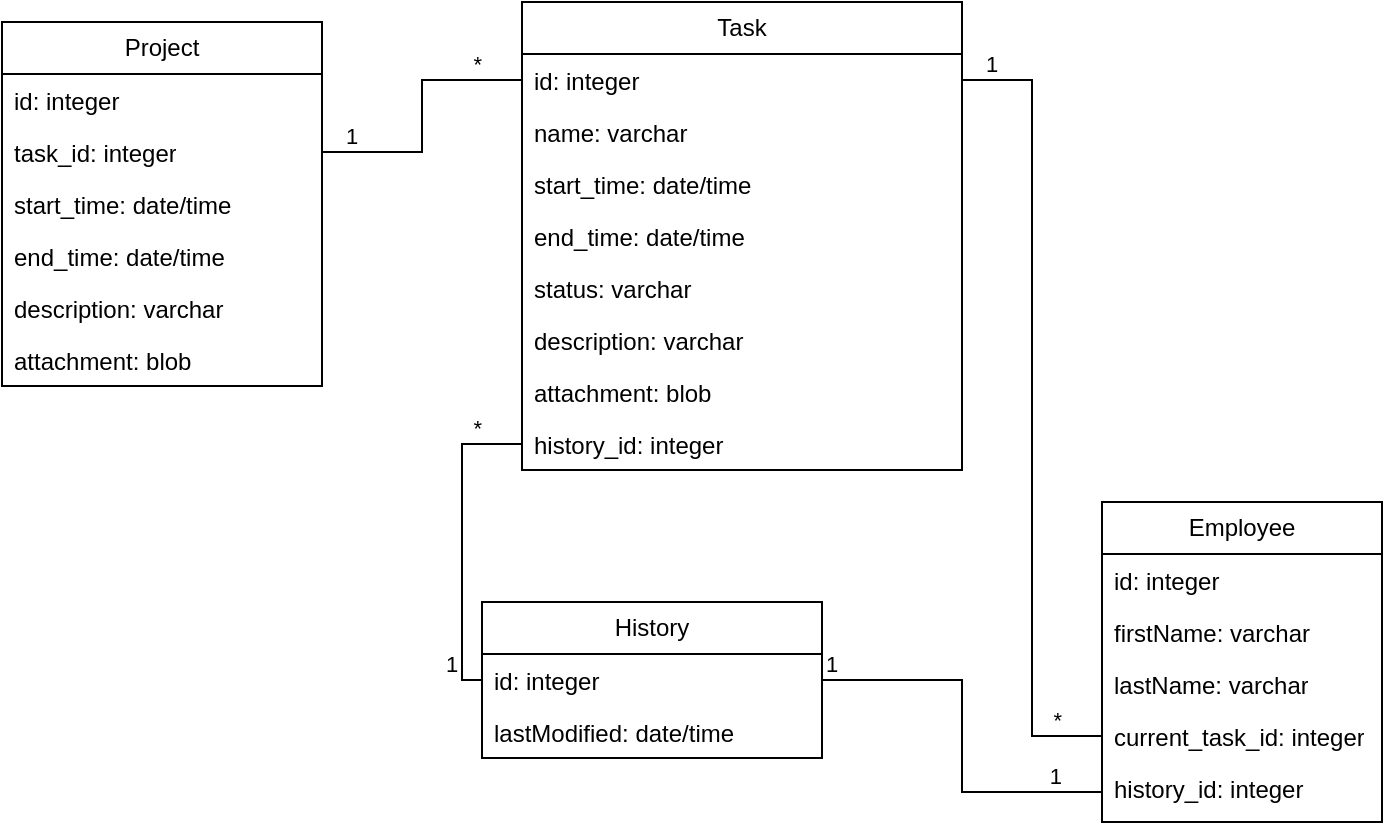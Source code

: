 <mxfile version="24.4.13" type="github">
  <diagram name="Страница — 1" id="1XmsDNhjAmmeua2q7J8N">
    <mxGraphModel dx="1430" dy="781" grid="1" gridSize="10" guides="1" tooltips="1" connect="1" arrows="1" fold="1" page="1" pageScale="1" pageWidth="827" pageHeight="1169" math="0" shadow="0">
      <root>
        <mxCell id="0" />
        <mxCell id="1" parent="0" />
        <mxCell id="RUVpXgQ6pnVlFUIPlwBY-1" value="Employee" style="swimlane;fontStyle=0;childLayout=stackLayout;horizontal=1;startSize=26;fillColor=none;horizontalStack=0;resizeParent=1;resizeParentMax=0;resizeLast=0;collapsible=1;marginBottom=0;whiteSpace=wrap;html=1;" vertex="1" parent="1">
          <mxGeometry x="580" y="280" width="140" height="160" as="geometry" />
        </mxCell>
        <mxCell id="RUVpXgQ6pnVlFUIPlwBY-19" value="id: integer" style="text;strokeColor=none;fillColor=none;align=left;verticalAlign=top;spacingLeft=4;spacingRight=4;overflow=hidden;rotatable=0;points=[[0,0.5],[1,0.5]];portConstraint=eastwest;whiteSpace=wrap;html=1;" vertex="1" parent="RUVpXgQ6pnVlFUIPlwBY-1">
          <mxGeometry y="26" width="140" height="26" as="geometry" />
        </mxCell>
        <mxCell id="RUVpXgQ6pnVlFUIPlwBY-24" value="firstName: varchar" style="text;strokeColor=none;fillColor=none;align=left;verticalAlign=top;spacingLeft=4;spacingRight=4;overflow=hidden;rotatable=0;points=[[0,0.5],[1,0.5]];portConstraint=eastwest;whiteSpace=wrap;html=1;" vertex="1" parent="RUVpXgQ6pnVlFUIPlwBY-1">
          <mxGeometry y="52" width="140" height="26" as="geometry" />
        </mxCell>
        <mxCell id="RUVpXgQ6pnVlFUIPlwBY-25" value="lastName: varchar" style="text;strokeColor=none;fillColor=none;align=left;verticalAlign=top;spacingLeft=4;spacingRight=4;overflow=hidden;rotatable=0;points=[[0,0.5],[1,0.5]];portConstraint=eastwest;whiteSpace=wrap;html=1;" vertex="1" parent="RUVpXgQ6pnVlFUIPlwBY-1">
          <mxGeometry y="78" width="140" height="26" as="geometry" />
        </mxCell>
        <mxCell id="RUVpXgQ6pnVlFUIPlwBY-30" value="current_task_id: integer" style="text;strokeColor=none;fillColor=none;align=left;verticalAlign=top;spacingLeft=4;spacingRight=4;overflow=hidden;rotatable=0;points=[[0,0.5],[1,0.5]];portConstraint=eastwest;whiteSpace=wrap;html=1;" vertex="1" parent="RUVpXgQ6pnVlFUIPlwBY-1">
          <mxGeometry y="104" width="140" height="26" as="geometry" />
        </mxCell>
        <mxCell id="RUVpXgQ6pnVlFUIPlwBY-31" value="history_id: integer" style="text;strokeColor=none;fillColor=none;align=left;verticalAlign=top;spacingLeft=4;spacingRight=4;overflow=hidden;rotatable=0;points=[[0,0.5],[1,0.5]];portConstraint=eastwest;whiteSpace=wrap;html=1;" vertex="1" parent="RUVpXgQ6pnVlFUIPlwBY-1">
          <mxGeometry y="130" width="140" height="30" as="geometry" />
        </mxCell>
        <mxCell id="RUVpXgQ6pnVlFUIPlwBY-5" value="Task" style="swimlane;fontStyle=0;childLayout=stackLayout;horizontal=1;startSize=26;fillColor=none;horizontalStack=0;resizeParent=1;resizeParentMax=0;resizeLast=0;collapsible=1;marginBottom=0;whiteSpace=wrap;html=1;" vertex="1" parent="1">
          <mxGeometry x="290" y="30" width="220" height="234" as="geometry" />
        </mxCell>
        <mxCell id="RUVpXgQ6pnVlFUIPlwBY-6" value="id: integer" style="text;strokeColor=none;fillColor=none;align=left;verticalAlign=top;spacingLeft=4;spacingRight=4;overflow=hidden;rotatable=0;points=[[0,0.5],[1,0.5]];portConstraint=eastwest;whiteSpace=wrap;html=1;" vertex="1" parent="RUVpXgQ6pnVlFUIPlwBY-5">
          <mxGeometry y="26" width="220" height="26" as="geometry" />
        </mxCell>
        <mxCell id="RUVpXgQ6pnVlFUIPlwBY-8" value="name: varchar" style="text;strokeColor=none;fillColor=none;align=left;verticalAlign=top;spacingLeft=4;spacingRight=4;overflow=hidden;rotatable=0;points=[[0,0.5],[1,0.5]];portConstraint=eastwest;whiteSpace=wrap;html=1;" vertex="1" parent="RUVpXgQ6pnVlFUIPlwBY-5">
          <mxGeometry y="52" width="220" height="26" as="geometry" />
        </mxCell>
        <mxCell id="RUVpXgQ6pnVlFUIPlwBY-20" value="start_time: date/time" style="text;strokeColor=none;fillColor=none;align=left;verticalAlign=top;spacingLeft=4;spacingRight=4;overflow=hidden;rotatable=0;points=[[0,0.5],[1,0.5]];portConstraint=eastwest;whiteSpace=wrap;html=1;" vertex="1" parent="RUVpXgQ6pnVlFUIPlwBY-5">
          <mxGeometry y="78" width="220" height="26" as="geometry" />
        </mxCell>
        <mxCell id="RUVpXgQ6pnVlFUIPlwBY-21" value="end_time: date/time" style="text;strokeColor=none;fillColor=none;align=left;verticalAlign=top;spacingLeft=4;spacingRight=4;overflow=hidden;rotatable=0;points=[[0,0.5],[1,0.5]];portConstraint=eastwest;whiteSpace=wrap;html=1;" vertex="1" parent="RUVpXgQ6pnVlFUIPlwBY-5">
          <mxGeometry y="104" width="220" height="26" as="geometry" />
        </mxCell>
        <mxCell id="RUVpXgQ6pnVlFUIPlwBY-22" value="status: varchar" style="text;strokeColor=none;fillColor=none;align=left;verticalAlign=top;spacingLeft=4;spacingRight=4;overflow=hidden;rotatable=0;points=[[0,0.5],[1,0.5]];portConstraint=eastwest;whiteSpace=wrap;html=1;" vertex="1" parent="RUVpXgQ6pnVlFUIPlwBY-5">
          <mxGeometry y="130" width="220" height="26" as="geometry" />
        </mxCell>
        <mxCell id="RUVpXgQ6pnVlFUIPlwBY-56" value="description: varchar" style="text;strokeColor=none;fillColor=none;align=left;verticalAlign=top;spacingLeft=4;spacingRight=4;overflow=hidden;rotatable=0;points=[[0,0.5],[1,0.5]];portConstraint=eastwest;whiteSpace=wrap;html=1;" vertex="1" parent="RUVpXgQ6pnVlFUIPlwBY-5">
          <mxGeometry y="156" width="220" height="26" as="geometry" />
        </mxCell>
        <mxCell id="RUVpXgQ6pnVlFUIPlwBY-61" value="attachment: blob" style="text;strokeColor=none;fillColor=none;align=left;verticalAlign=top;spacingLeft=4;spacingRight=4;overflow=hidden;rotatable=0;points=[[0,0.5],[1,0.5]];portConstraint=eastwest;whiteSpace=wrap;html=1;" vertex="1" parent="RUVpXgQ6pnVlFUIPlwBY-5">
          <mxGeometry y="182" width="220" height="26" as="geometry" />
        </mxCell>
        <mxCell id="RUVpXgQ6pnVlFUIPlwBY-27" value="history_id: integer" style="text;strokeColor=none;fillColor=none;align=left;verticalAlign=top;spacingLeft=4;spacingRight=4;overflow=hidden;rotatable=0;points=[[0,0.5],[1,0.5]];portConstraint=eastwest;whiteSpace=wrap;html=1;" vertex="1" parent="RUVpXgQ6pnVlFUIPlwBY-5">
          <mxGeometry y="208" width="220" height="26" as="geometry" />
        </mxCell>
        <mxCell id="RUVpXgQ6pnVlFUIPlwBY-9" value="Project" style="swimlane;fontStyle=0;childLayout=stackLayout;horizontal=1;startSize=26;fillColor=none;horizontalStack=0;resizeParent=1;resizeParentMax=0;resizeLast=0;collapsible=1;marginBottom=0;whiteSpace=wrap;html=1;" vertex="1" parent="1">
          <mxGeometry x="30" y="40" width="160" height="182" as="geometry" />
        </mxCell>
        <mxCell id="RUVpXgQ6pnVlFUIPlwBY-17" value="id: integer" style="text;strokeColor=none;fillColor=none;align=left;verticalAlign=top;spacingLeft=4;spacingRight=4;overflow=hidden;rotatable=0;points=[[0,0.5],[1,0.5]];portConstraint=eastwest;whiteSpace=wrap;html=1;" vertex="1" parent="RUVpXgQ6pnVlFUIPlwBY-9">
          <mxGeometry y="26" width="160" height="26" as="geometry" />
        </mxCell>
        <mxCell id="RUVpXgQ6pnVlFUIPlwBY-10" value="task_id: integer" style="text;strokeColor=none;fillColor=none;align=left;verticalAlign=top;spacingLeft=4;spacingRight=4;overflow=hidden;rotatable=0;points=[[0,0.5],[1,0.5]];portConstraint=eastwest;whiteSpace=wrap;html=1;" vertex="1" parent="RUVpXgQ6pnVlFUIPlwBY-9">
          <mxGeometry y="52" width="160" height="26" as="geometry" />
        </mxCell>
        <mxCell id="RUVpXgQ6pnVlFUIPlwBY-57" value="start_time: date/time" style="text;strokeColor=none;fillColor=none;align=left;verticalAlign=top;spacingLeft=4;spacingRight=4;overflow=hidden;rotatable=0;points=[[0,0.5],[1,0.5]];portConstraint=eastwest;whiteSpace=wrap;html=1;" vertex="1" parent="RUVpXgQ6pnVlFUIPlwBY-9">
          <mxGeometry y="78" width="160" height="26" as="geometry" />
        </mxCell>
        <mxCell id="RUVpXgQ6pnVlFUIPlwBY-58" value="end_time: date/time" style="text;strokeColor=none;fillColor=none;align=left;verticalAlign=top;spacingLeft=4;spacingRight=4;overflow=hidden;rotatable=0;points=[[0,0.5],[1,0.5]];portConstraint=eastwest;whiteSpace=wrap;html=1;" vertex="1" parent="RUVpXgQ6pnVlFUIPlwBY-9">
          <mxGeometry y="104" width="160" height="26" as="geometry" />
        </mxCell>
        <mxCell id="RUVpXgQ6pnVlFUIPlwBY-54" value="description: varchar" style="text;strokeColor=none;fillColor=none;align=left;verticalAlign=top;spacingLeft=4;spacingRight=4;overflow=hidden;rotatable=0;points=[[0,0.5],[1,0.5]];portConstraint=eastwest;whiteSpace=wrap;html=1;" vertex="1" parent="RUVpXgQ6pnVlFUIPlwBY-9">
          <mxGeometry y="130" width="160" height="26" as="geometry" />
        </mxCell>
        <mxCell id="RUVpXgQ6pnVlFUIPlwBY-59" value="attachment: blob" style="text;strokeColor=none;fillColor=none;align=left;verticalAlign=top;spacingLeft=4;spacingRight=4;overflow=hidden;rotatable=0;points=[[0,0.5],[1,0.5]];portConstraint=eastwest;whiteSpace=wrap;html=1;" vertex="1" parent="RUVpXgQ6pnVlFUIPlwBY-9">
          <mxGeometry y="156" width="160" height="26" as="geometry" />
        </mxCell>
        <mxCell id="RUVpXgQ6pnVlFUIPlwBY-13" value="History" style="swimlane;fontStyle=0;childLayout=stackLayout;horizontal=1;startSize=26;fillColor=none;horizontalStack=0;resizeParent=1;resizeParentMax=0;resizeLast=0;collapsible=1;marginBottom=0;whiteSpace=wrap;html=1;" vertex="1" parent="1">
          <mxGeometry x="270" y="330" width="170" height="78" as="geometry" />
        </mxCell>
        <mxCell id="RUVpXgQ6pnVlFUIPlwBY-18" value="id: integer" style="text;strokeColor=none;fillColor=none;align=left;verticalAlign=top;spacingLeft=4;spacingRight=4;overflow=hidden;rotatable=0;points=[[0,0.5],[1,0.5]];portConstraint=eastwest;whiteSpace=wrap;html=1;" vertex="1" parent="RUVpXgQ6pnVlFUIPlwBY-13">
          <mxGeometry y="26" width="170" height="26" as="geometry" />
        </mxCell>
        <mxCell id="RUVpXgQ6pnVlFUIPlwBY-15" value="lastModified: date/time" style="text;strokeColor=none;fillColor=none;align=left;verticalAlign=top;spacingLeft=4;spacingRight=4;overflow=hidden;rotatable=0;points=[[0,0.5],[1,0.5]];portConstraint=eastwest;whiteSpace=wrap;html=1;" vertex="1" parent="RUVpXgQ6pnVlFUIPlwBY-13">
          <mxGeometry y="52" width="170" height="26" as="geometry" />
        </mxCell>
        <mxCell id="RUVpXgQ6pnVlFUIPlwBY-41" value="" style="endArrow=none;html=1;edgeStyle=orthogonalEdgeStyle;rounded=0;exitX=1;exitY=0.5;exitDx=0;exitDy=0;entryX=0;entryY=0.5;entryDx=0;entryDy=0;" edge="1" parent="1" source="RUVpXgQ6pnVlFUIPlwBY-18" target="RUVpXgQ6pnVlFUIPlwBY-31">
          <mxGeometry relative="1" as="geometry">
            <mxPoint x="490" y="370" as="sourcePoint" />
            <mxPoint x="650" y="370" as="targetPoint" />
          </mxGeometry>
        </mxCell>
        <mxCell id="RUVpXgQ6pnVlFUIPlwBY-42" value="1" style="edgeLabel;resizable=0;html=1;align=left;verticalAlign=bottom;" connectable="0" vertex="1" parent="RUVpXgQ6pnVlFUIPlwBY-41">
          <mxGeometry x="-1" relative="1" as="geometry" />
        </mxCell>
        <mxCell id="RUVpXgQ6pnVlFUIPlwBY-43" value="1" style="edgeLabel;resizable=0;html=1;align=right;verticalAlign=bottom;" connectable="0" vertex="1" parent="RUVpXgQ6pnVlFUIPlwBY-41">
          <mxGeometry x="1" relative="1" as="geometry">
            <mxPoint x="-20" as="offset" />
          </mxGeometry>
        </mxCell>
        <mxCell id="RUVpXgQ6pnVlFUIPlwBY-44" value="" style="endArrow=none;html=1;edgeStyle=orthogonalEdgeStyle;rounded=0;exitX=1;exitY=0.5;exitDx=0;exitDy=0;entryX=0;entryY=0.5;entryDx=0;entryDy=0;" edge="1" parent="1" source="RUVpXgQ6pnVlFUIPlwBY-6" target="RUVpXgQ6pnVlFUIPlwBY-30">
          <mxGeometry relative="1" as="geometry">
            <mxPoint x="579.51" y="110" as="sourcePoint" />
            <mxPoint x="540" y="300" as="targetPoint" />
          </mxGeometry>
        </mxCell>
        <mxCell id="RUVpXgQ6pnVlFUIPlwBY-45" value="1" style="edgeLabel;resizable=0;html=1;align=left;verticalAlign=bottom;" connectable="0" vertex="1" parent="RUVpXgQ6pnVlFUIPlwBY-44">
          <mxGeometry x="-1" relative="1" as="geometry">
            <mxPoint x="10" as="offset" />
          </mxGeometry>
        </mxCell>
        <mxCell id="RUVpXgQ6pnVlFUIPlwBY-46" value="*" style="edgeLabel;resizable=0;html=1;align=right;verticalAlign=bottom;" connectable="0" vertex="1" parent="RUVpXgQ6pnVlFUIPlwBY-44">
          <mxGeometry x="1" relative="1" as="geometry">
            <mxPoint x="-20" as="offset" />
          </mxGeometry>
        </mxCell>
        <mxCell id="RUVpXgQ6pnVlFUIPlwBY-47" value="" style="endArrow=none;html=1;edgeStyle=orthogonalEdgeStyle;rounded=0;exitX=0;exitY=0.5;exitDx=0;exitDy=0;entryX=0;entryY=0.5;entryDx=0;entryDy=0;" edge="1" parent="1" source="RUVpXgQ6pnVlFUIPlwBY-18" target="RUVpXgQ6pnVlFUIPlwBY-27">
          <mxGeometry relative="1" as="geometry">
            <mxPoint x="60" y="242" as="sourcePoint" />
            <mxPoint x="200" y="328" as="targetPoint" />
          </mxGeometry>
        </mxCell>
        <mxCell id="RUVpXgQ6pnVlFUIPlwBY-48" value="1" style="edgeLabel;resizable=0;html=1;align=left;verticalAlign=bottom;" connectable="0" vertex="1" parent="RUVpXgQ6pnVlFUIPlwBY-47">
          <mxGeometry x="-1" relative="1" as="geometry">
            <mxPoint x="-20" as="offset" />
          </mxGeometry>
        </mxCell>
        <mxCell id="RUVpXgQ6pnVlFUIPlwBY-49" value="*" style="edgeLabel;resizable=0;html=1;align=right;verticalAlign=bottom;" connectable="0" vertex="1" parent="RUVpXgQ6pnVlFUIPlwBY-47">
          <mxGeometry x="1" relative="1" as="geometry">
            <mxPoint x="-20" as="offset" />
          </mxGeometry>
        </mxCell>
        <mxCell id="RUVpXgQ6pnVlFUIPlwBY-51" value="" style="endArrow=none;html=1;edgeStyle=orthogonalEdgeStyle;rounded=0;exitX=1;exitY=0.5;exitDx=0;exitDy=0;entryX=0;entryY=0.5;entryDx=0;entryDy=0;" edge="1" parent="1" source="RUVpXgQ6pnVlFUIPlwBY-10" target="RUVpXgQ6pnVlFUIPlwBY-6">
          <mxGeometry relative="1" as="geometry">
            <mxPoint x="90" y="156" as="sourcePoint" />
            <mxPoint x="230" y="242" as="targetPoint" />
          </mxGeometry>
        </mxCell>
        <mxCell id="RUVpXgQ6pnVlFUIPlwBY-52" value="1" style="edgeLabel;resizable=0;html=1;align=left;verticalAlign=bottom;" connectable="0" vertex="1" parent="RUVpXgQ6pnVlFUIPlwBY-51">
          <mxGeometry x="-1" relative="1" as="geometry">
            <mxPoint x="10" as="offset" />
          </mxGeometry>
        </mxCell>
        <mxCell id="RUVpXgQ6pnVlFUIPlwBY-53" value="*" style="edgeLabel;resizable=0;html=1;align=right;verticalAlign=bottom;" connectable="0" vertex="1" parent="RUVpXgQ6pnVlFUIPlwBY-51">
          <mxGeometry x="1" relative="1" as="geometry">
            <mxPoint x="-20" as="offset" />
          </mxGeometry>
        </mxCell>
      </root>
    </mxGraphModel>
  </diagram>
</mxfile>
